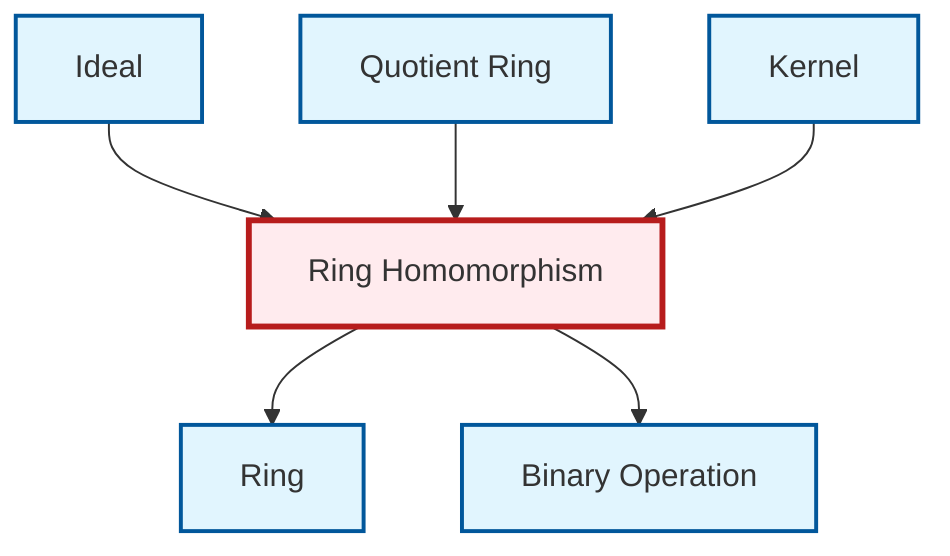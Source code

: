 graph TD
    classDef definition fill:#e1f5fe,stroke:#01579b,stroke-width:2px
    classDef theorem fill:#f3e5f5,stroke:#4a148c,stroke-width:2px
    classDef axiom fill:#fff3e0,stroke:#e65100,stroke-width:2px
    classDef example fill:#e8f5e9,stroke:#1b5e20,stroke-width:2px
    classDef current fill:#ffebee,stroke:#b71c1c,stroke-width:3px
    def-ideal["Ideal"]:::definition
    def-kernel["Kernel"]:::definition
    def-ring["Ring"]:::definition
    def-binary-operation["Binary Operation"]:::definition
    def-quotient-ring["Quotient Ring"]:::definition
    def-ring-homomorphism["Ring Homomorphism"]:::definition
    def-ring-homomorphism --> def-ring
    def-ideal --> def-ring-homomorphism
    def-quotient-ring --> def-ring-homomorphism
    def-ring-homomorphism --> def-binary-operation
    def-kernel --> def-ring-homomorphism
    class def-ring-homomorphism current
